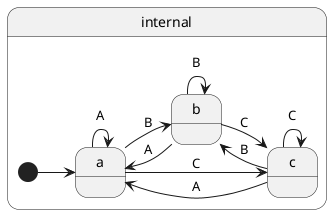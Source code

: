 @startuml
left to right direction
state "internal" as internal {
  [*] --> internal.a

  state "a" as internal.a {
    internal.a --> internal.a : A
    internal.a --> internal.b : B
    internal.a --> internal.c : C
  }

  state "b" as internal.b {
    internal.b --> internal.a : A
    internal.b --> internal.b : B
    internal.b --> internal.c : C
  }

  state "c" as internal.c {
    internal.c --> internal.a : A
    internal.c --> internal.b : B
    internal.c --> internal.c : C
  }
}
@enduml
